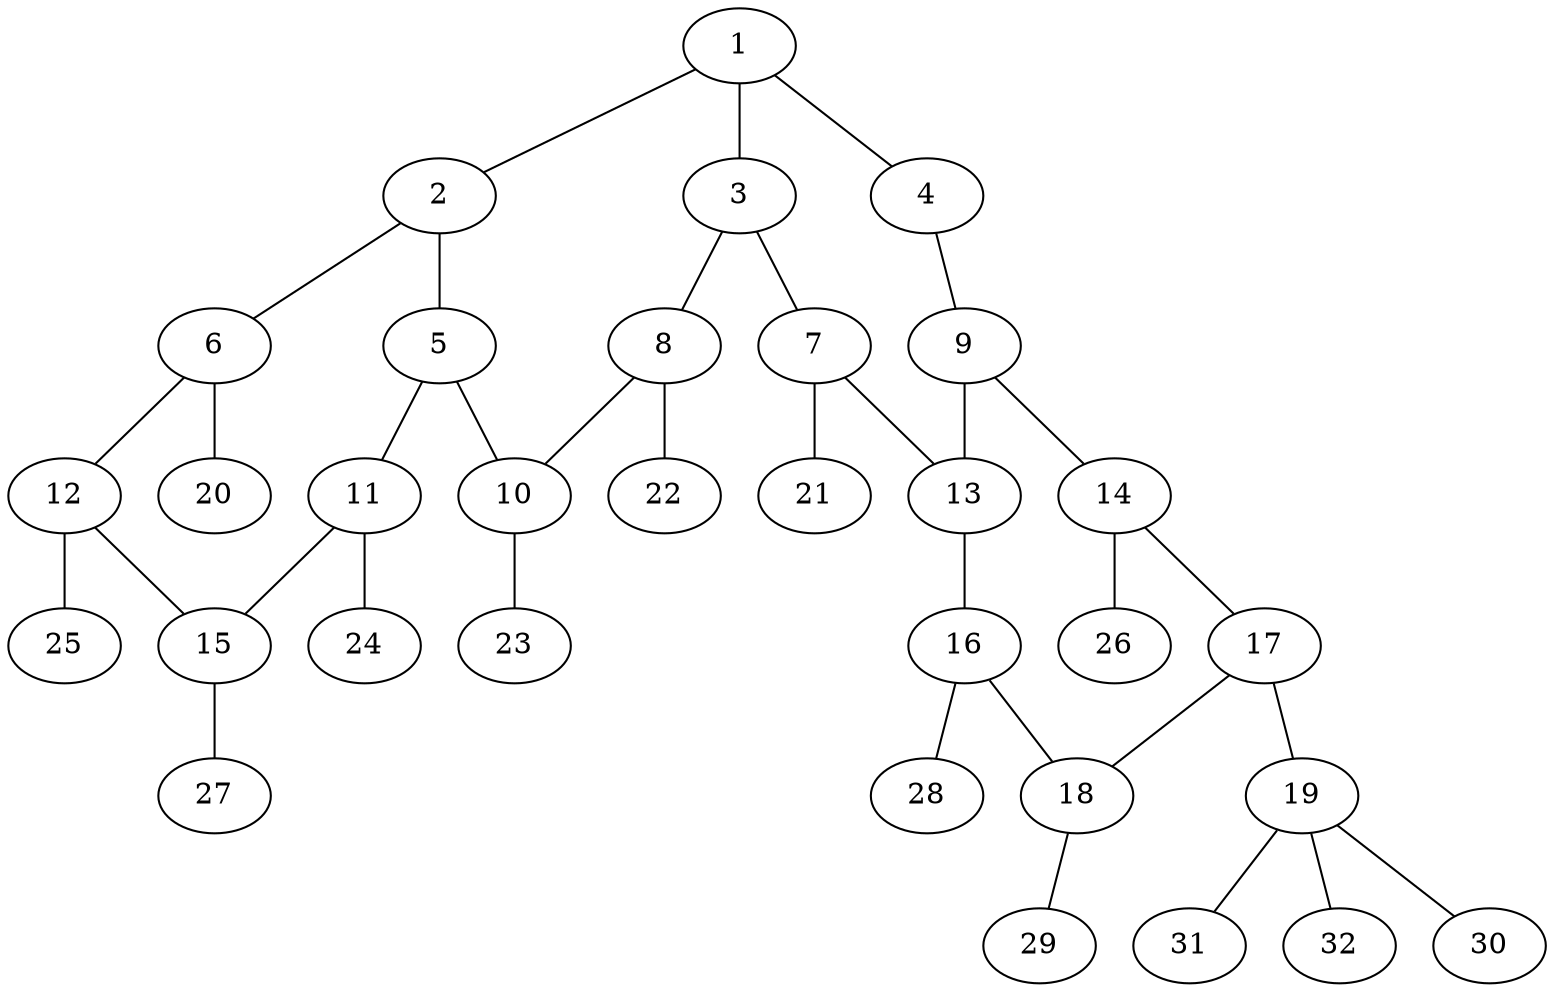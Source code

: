 graph molecule_3023 {
	1	 [chem=C];
	2	 [chem=C];
	1 -- 2	 [valence=2];
	3	 [chem=C];
	1 -- 3	 [valence=1];
	4	 [chem=N];
	1 -- 4	 [valence=1];
	5	 [chem=C];
	2 -- 5	 [valence=1];
	6	 [chem=C];
	2 -- 6	 [valence=1];
	7	 [chem=C];
	3 -- 7	 [valence=1];
	8	 [chem=C];
	3 -- 8	 [valence=2];
	9	 [chem=C];
	4 -- 9	 [valence=2];
	10	 [chem=C];
	5 -- 10	 [valence=2];
	11	 [chem=C];
	5 -- 11	 [valence=1];
	12	 [chem=C];
	6 -- 12	 [valence=2];
	20	 [chem=H];
	6 -- 20	 [valence=1];
	13	 [chem=C];
	7 -- 13	 [valence=2];
	21	 [chem=H];
	7 -- 21	 [valence=1];
	8 -- 10	 [valence=1];
	22	 [chem=H];
	8 -- 22	 [valence=1];
	9 -- 13	 [valence=1];
	14	 [chem=C];
	9 -- 14	 [valence=1];
	23	 [chem=H];
	10 -- 23	 [valence=1];
	15	 [chem=C];
	11 -- 15	 [valence=2];
	24	 [chem=H];
	11 -- 24	 [valence=1];
	12 -- 15	 [valence=1];
	25	 [chem=H];
	12 -- 25	 [valence=1];
	16	 [chem=C];
	13 -- 16	 [valence=1];
	17	 [chem=C];
	14 -- 17	 [valence=2];
	26	 [chem=H];
	14 -- 26	 [valence=1];
	27	 [chem=H];
	15 -- 27	 [valence=1];
	18	 [chem=C];
	16 -- 18	 [valence=2];
	28	 [chem=H];
	16 -- 28	 [valence=1];
	17 -- 18	 [valence=1];
	19	 [chem=C];
	17 -- 19	 [valence=1];
	29	 [chem=H];
	18 -- 29	 [valence=1];
	30	 [chem=H];
	19 -- 30	 [valence=1];
	31	 [chem=H];
	19 -- 31	 [valence=1];
	32	 [chem=H];
	19 -- 32	 [valence=1];
}
